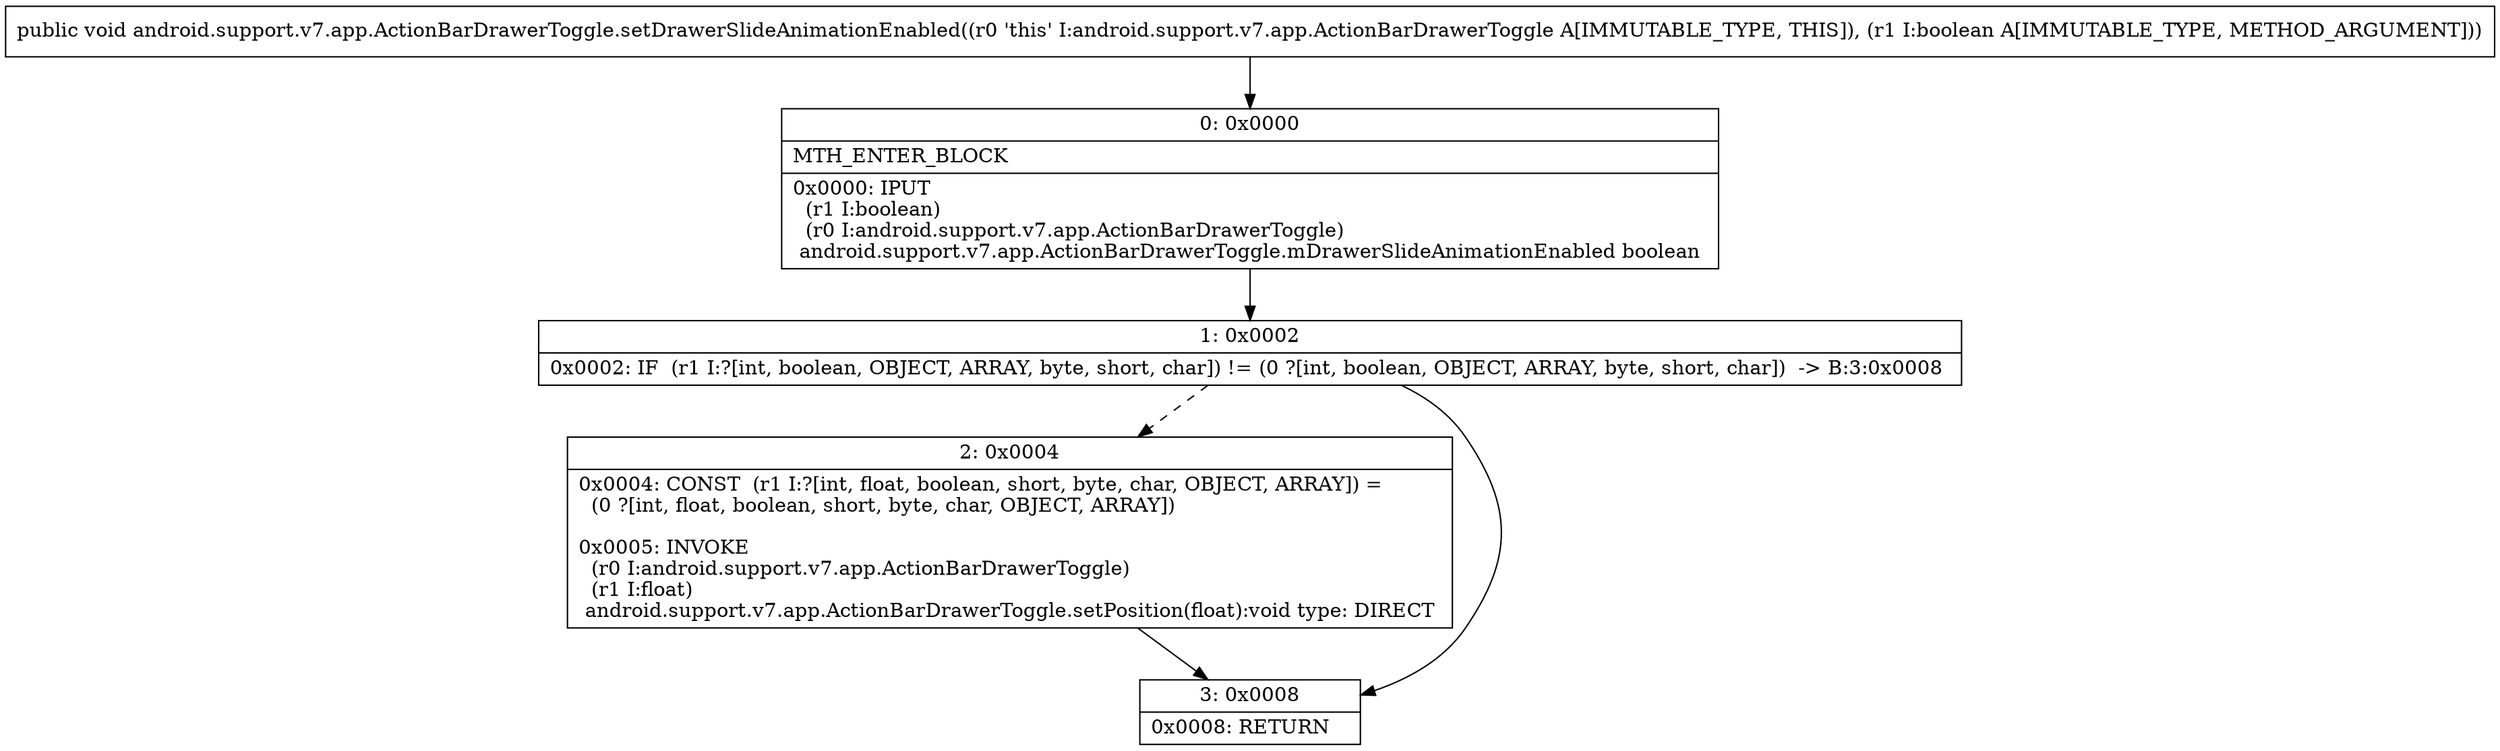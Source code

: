 digraph "CFG forandroid.support.v7.app.ActionBarDrawerToggle.setDrawerSlideAnimationEnabled(Z)V" {
Node_0 [shape=record,label="{0\:\ 0x0000|MTH_ENTER_BLOCK\l|0x0000: IPUT  \l  (r1 I:boolean)\l  (r0 I:android.support.v7.app.ActionBarDrawerToggle)\l android.support.v7.app.ActionBarDrawerToggle.mDrawerSlideAnimationEnabled boolean \l}"];
Node_1 [shape=record,label="{1\:\ 0x0002|0x0002: IF  (r1 I:?[int, boolean, OBJECT, ARRAY, byte, short, char]) != (0 ?[int, boolean, OBJECT, ARRAY, byte, short, char])  \-\> B:3:0x0008 \l}"];
Node_2 [shape=record,label="{2\:\ 0x0004|0x0004: CONST  (r1 I:?[int, float, boolean, short, byte, char, OBJECT, ARRAY]) = \l  (0 ?[int, float, boolean, short, byte, char, OBJECT, ARRAY])\l \l0x0005: INVOKE  \l  (r0 I:android.support.v7.app.ActionBarDrawerToggle)\l  (r1 I:float)\l android.support.v7.app.ActionBarDrawerToggle.setPosition(float):void type: DIRECT \l}"];
Node_3 [shape=record,label="{3\:\ 0x0008|0x0008: RETURN   \l}"];
MethodNode[shape=record,label="{public void android.support.v7.app.ActionBarDrawerToggle.setDrawerSlideAnimationEnabled((r0 'this' I:android.support.v7.app.ActionBarDrawerToggle A[IMMUTABLE_TYPE, THIS]), (r1 I:boolean A[IMMUTABLE_TYPE, METHOD_ARGUMENT])) }"];
MethodNode -> Node_0;
Node_0 -> Node_1;
Node_1 -> Node_2[style=dashed];
Node_1 -> Node_3;
Node_2 -> Node_3;
}

